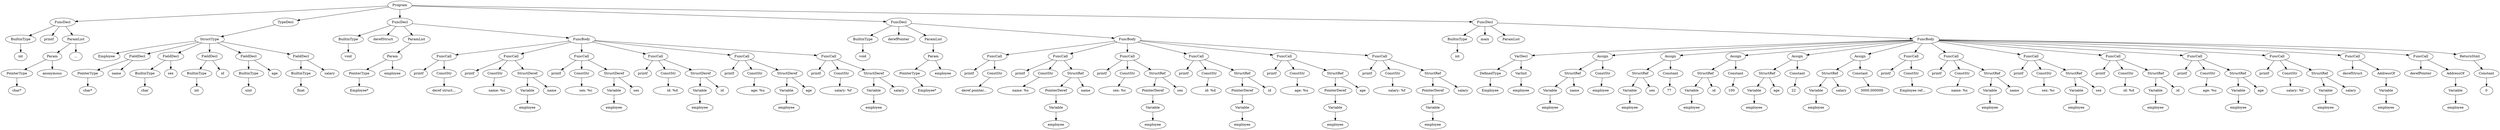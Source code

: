 digraph {
Program [label = Program]
Program -> FuncDecl_4939274224
FuncDecl_4939274224 [label = FuncDecl]
FuncDecl_4939274224 -> BuiltinType_4939274032
BuiltinType_4939274032 [label = BuiltinType]
"int_4939274032" [label = "int"]
BuiltinType_4939274032 -> "int_4939274032"
printf_4939274224[ label = printf]
FuncDecl_4939274224 -> printf_4939274224
FuncDecl_4939274224 -> ParamList_4939273888
ParamList_4939273888 [label = ParamList]
ParamList_4939273888 -> Param_4939273840
Param_4939273840 [label = Param]
Param_4939273840 -> PointerType_4939273776
PointerType_4939273776 [label = PointerType]
"char*_4939273776" [label = "char*"]
PointerType_4939273776 -> "char*_4939273776"
anonymous_4939273840 [label = anonymous]
Param_4939273840 -> anonymous_4939273840
"..._4939273888" [label = "..."]
ParamList_4939273888 -> "..._4939273888"
Program -> TypeDecl_4939047504
TypeDecl_4939047504 [label = TypeDecl]
TypeDecl_4939047504 -> StructType_4939275648
StructType_4939275648 [label = StructType]
"Employee_4939275648" [label = "Employee"]
StructType_4939275648 -> "Employee_4939275648"
StructType_4939275648 -> FieldDecl_4939274576
FieldDecl_4939274576 [label = FieldDecl]
FieldDecl_4939274576 -> PointerType_4939274416
PointerType_4939274416 [label = PointerType]
"char*_4939274416" [label = "char*"]
PointerType_4939274416 -> "char*_4939274416"
name_4939274576 [label = name]
FieldDecl_4939274576 -> name_4939274576
StructType_4939275648 -> FieldDecl_4939274768
FieldDecl_4939274768 [label = FieldDecl]
FieldDecl_4939274768 -> BuiltinType_4939274608
BuiltinType_4939274608 [label = BuiltinType]
"char_4939274608" [label = "char"]
BuiltinType_4939274608 -> "char_4939274608"
sex_4939274768 [label = sex]
FieldDecl_4939274768 -> sex_4939274768
StructType_4939275648 -> FieldDecl_4939275136
FieldDecl_4939275136 [label = FieldDecl]
FieldDecl_4939275136 -> BuiltinType_4939274800
BuiltinType_4939274800 [label = BuiltinType]
"int_4939274800" [label = "int"]
BuiltinType_4939274800 -> "int_4939274800"
id_4939275136 [label = id]
FieldDecl_4939275136 -> id_4939275136
StructType_4939275648 -> FieldDecl_4939275360
FieldDecl_4939275360 [label = FieldDecl]
FieldDecl_4939275360 -> BuiltinType_4939275200
BuiltinType_4939275200 [label = BuiltinType]
"uint_4939275200" [label = "uint"]
BuiltinType_4939275200 -> "uint_4939275200"
age_4939275360 [label = age]
FieldDecl_4939275360 -> age_4939275360
StructType_4939275648 -> FieldDecl_4939275552
FieldDecl_4939275552 [label = FieldDecl]
FieldDecl_4939275552 -> BuiltinType_4939275392
BuiltinType_4939275392 [label = BuiltinType]
"float_4939275392" [label = "float"]
BuiltinType_4939275392 -> "float_4939275392"
salary_4939275552 [label = salary]
FieldDecl_4939275552 -> salary_4939275552
Program -> FuncDecl_4939278304
FuncDecl_4939278304 [label = FuncDecl]
FuncDecl_4939278304 -> BuiltinType_4939275712
BuiltinType_4939275712 [label = BuiltinType]
"void_4939275712" [label = "void"]
BuiltinType_4939275712 -> "void_4939275712"
derefStruct_4939278304[ label = derefStruct]
FuncDecl_4939278304 -> derefStruct_4939278304
FuncDecl_4939278304 -> ParamList_4939276000
ParamList_4939276000 [label = ParamList]
ParamList_4939276000 -> Param_4939275952
Param_4939275952 [label = Param]
Param_4939275952 -> PointerType_4939275856
PointerType_4939275856 [label = PointerType]
"Employee*_4939275856" [label = "Employee*"]
PointerType_4939275856 -> "Employee*_4939275856"
employee_4939275952 [label = employee]
Param_4939275952 -> employee_4939275952
FuncDecl_4939278304 -> FuncBody_4939038576
FuncBody_4939038576 [label = FuncBody]
FuncBody_4939038576 -> FuncCall_4939276272
FuncCall_4939276272 [label = FuncCall]
printf_4939276272[ label = printf]
FuncCall_4939276272 -> printf_4939276272
FuncCall_4939276272 -> ConstStr_4939276144
ConstStr_4939276144 [label = ConstStr]
str_4939276144 [label = "deref struct..."]
ConstStr_4939276144 -> str_4939276144
FuncBody_4939038576 -> FuncCall_4939276656
FuncCall_4939276656 [label = FuncCall]
printf_4939276656[ label = printf]
FuncCall_4939276656 -> printf_4939276656
FuncCall_4939276656 -> ConstStr_4939276384
ConstStr_4939276384 [label = ConstStr]
str_4939276384 [label = "	name: %s"]
ConstStr_4939276384 -> str_4939276384
FuncCall_4939276656 -> StructDeref_4939276608
StructDeref_4939276608 [label = StructDeref]
StructDeref_4939276608 -> Variable_4939276544
Variable_4939276544 [label = Variable]
employee_4939276544 [label = employee]
Variable_4939276544 -> employee_4939276544
name_4939276608[ label = name]
StructDeref_4939276608 -> name_4939276608
FuncBody_4939038576 -> FuncCall_4939277040
FuncCall_4939277040 [label = FuncCall]
printf_4939277040[ label = printf]
FuncCall_4939277040 -> printf_4939277040
FuncCall_4939277040 -> ConstStr_4939276768
ConstStr_4939276768 [label = ConstStr]
str_4939276768 [label = "	sex: %c"]
ConstStr_4939276768 -> str_4939276768
FuncCall_4939277040 -> StructDeref_4939276992
StructDeref_4939276992 [label = StructDeref]
StructDeref_4939276992 -> Variable_4939276928
Variable_4939276928 [label = Variable]
employee_4939276928 [label = employee]
Variable_4939276928 -> employee_4939276928
sex_4939276992[ label = sex]
StructDeref_4939276992 -> sex_4939276992
FuncBody_4939038576 -> FuncCall_4939277456
FuncCall_4939277456 [label = FuncCall]
printf_4939277456[ label = printf]
FuncCall_4939277456 -> printf_4939277456
FuncCall_4939277456 -> ConstStr_4939277184
ConstStr_4939277184 [label = ConstStr]
str_4939277184 [label = "	id: %d"]
ConstStr_4939277184 -> str_4939277184
FuncCall_4939277456 -> StructDeref_4939277408
StructDeref_4939277408 [label = StructDeref]
StructDeref_4939277408 -> Variable_4939277344
Variable_4939277344 [label = Variable]
employee_4939277344 [label = employee]
Variable_4939277344 -> employee_4939277344
id_4939277408[ label = id]
StructDeref_4939277408 -> id_4939277408
FuncBody_4939038576 -> FuncCall_4939277840
FuncCall_4939277840 [label = FuncCall]
printf_4939277840[ label = printf]
FuncCall_4939277840 -> printf_4939277840
FuncCall_4939277840 -> ConstStr_4939277568
ConstStr_4939277568 [label = ConstStr]
str_4939277568 [label = "	age: %u"]
ConstStr_4939277568 -> str_4939277568
FuncCall_4939277840 -> StructDeref_4939277792
StructDeref_4939277792 [label = StructDeref]
StructDeref_4939277792 -> Variable_4939277728
Variable_4939277728 [label = Variable]
employee_4939277728 [label = employee]
Variable_4939277728 -> employee_4939277728
age_4939277792[ label = age]
StructDeref_4939277792 -> age_4939277792
FuncBody_4939038576 -> FuncCall_4939278256
FuncCall_4939278256 [label = FuncCall]
printf_4939278256[ label = printf]
FuncCall_4939278256 -> printf_4939278256
FuncCall_4939278256 -> ConstStr_4939277984
ConstStr_4939277984 [label = ConstStr]
str_4939277984 [label = "	salary: %f"]
ConstStr_4939277984 -> str_4939277984
FuncCall_4939278256 -> StructDeref_4939278208
StructDeref_4939278208 [label = StructDeref]
StructDeref_4939278208 -> Variable_4939278144
Variable_4939278144 [label = Variable]
employee_4939278144 [label = employee]
Variable_4939278144 -> employee_4939278144
salary_4939278208[ label = salary]
StructDeref_4939278208 -> salary_4939278208
Program -> FuncDecl_4939281168
FuncDecl_4939281168 [label = FuncDecl]
FuncDecl_4939281168 -> BuiltinType_4939278400
BuiltinType_4939278400 [label = BuiltinType]
"void_4939278400" [label = "void"]
BuiltinType_4939278400 -> "void_4939278400"
derefPointer_4939281168[ label = derefPointer]
FuncDecl_4939281168 -> derefPointer_4939281168
FuncDecl_4939281168 -> ParamList_4939278720
ParamList_4939278720 [label = ParamList]
ParamList_4939278720 -> Param_4939278672
Param_4939278672 [label = Param]
Param_4939278672 -> PointerType_4939278576
PointerType_4939278576 [label = PointerType]
"Employee*_4939278576" [label = "Employee*"]
PointerType_4939278576 -> "Employee*_4939278576"
employee_4939278672 [label = employee]
Param_4939278672 -> employee_4939278672
FuncDecl_4939281168 -> FuncBody_4938817264
FuncBody_4938817264 [label = FuncBody]
FuncBody_4938817264 -> FuncCall_4939278992
FuncCall_4939278992 [label = FuncCall]
printf_4939278992[ label = printf]
FuncCall_4939278992 -> printf_4939278992
FuncCall_4939278992 -> ConstStr_4939278864
ConstStr_4939278864 [label = ConstStr]
str_4939278864 [label = "deref pointer..."]
ConstStr_4939278864 -> str_4939278864
FuncBody_4938817264 -> FuncCall_4939279408
FuncCall_4939279408 [label = FuncCall]
printf_4939279408[ label = printf]
FuncCall_4939279408 -> printf_4939279408
FuncCall_4939279408 -> ConstStr_4939279104
ConstStr_4939279104 [label = ConstStr]
str_4939279104 [label = "	name: %s"]
ConstStr_4939279104 -> str_4939279104
FuncCall_4939279408 -> StructRef_4939279344
StructRef_4939279344 [label = StructRef]
StructRef_4939279344 -> PointerDeref_4939279296
PointerDeref_4939279296 [label = PointerDeref]
PointerDeref_4939279296 -> Variable_4939279264
Variable_4939279264 [label = Variable]
employee_4939279264 [label = employee]
Variable_4939279264 -> employee_4939279264
name_4939279344[ label = name]
StructRef_4939279344 -> name_4939279344
FuncBody_4938817264 -> FuncCall_4939279824
FuncCall_4939279824 [label = FuncCall]
printf_4939279824[ label = printf]
FuncCall_4939279824 -> printf_4939279824
FuncCall_4939279824 -> ConstStr_4939279520
ConstStr_4939279520 [label = ConstStr]
str_4939279520 [label = "	sex: %c"]
ConstStr_4939279520 -> str_4939279520
FuncCall_4939279824 -> StructRef_4939279760
StructRef_4939279760 [label = StructRef]
StructRef_4939279760 -> PointerDeref_4939279712
PointerDeref_4939279712 [label = PointerDeref]
PointerDeref_4939279712 -> Variable_4939279680
Variable_4939279680 [label = Variable]
employee_4939279680 [label = employee]
Variable_4939279680 -> employee_4939279680
sex_4939279760[ label = sex]
StructRef_4939279760 -> sex_4939279760
FuncBody_4938817264 -> FuncCall_4939280256
FuncCall_4939280256 [label = FuncCall]
printf_4939280256[ label = printf]
FuncCall_4939280256 -> printf_4939280256
FuncCall_4939280256 -> ConstStr_4939279968
ConstStr_4939279968 [label = ConstStr]
str_4939279968 [label = "	id: %d"]
ConstStr_4939279968 -> str_4939279968
FuncCall_4939280256 -> StructRef_4939280192
StructRef_4939280192 [label = StructRef]
StructRef_4939280192 -> PointerDeref_4938817168
PointerDeref_4938817168 [label = PointerDeref]
PointerDeref_4938817168 -> Variable_4939280128
Variable_4939280128 [label = Variable]
employee_4939280128 [label = employee]
Variable_4939280128 -> employee_4939280128
id_4939280192[ label = id]
StructRef_4939280192 -> id_4939280192
FuncBody_4938817264 -> FuncCall_4939280672
FuncCall_4939280672 [label = FuncCall]
printf_4939280672[ label = printf]
FuncCall_4939280672 -> printf_4939280672
FuncCall_4939280672 -> ConstStr_4939280368
ConstStr_4939280368 [label = ConstStr]
str_4939280368 [label = "	age: %u"]
ConstStr_4939280368 -> str_4939280368
FuncCall_4939280672 -> StructRef_4939280608
StructRef_4939280608 [label = StructRef]
StructRef_4939280608 -> PointerDeref_4939280560
PointerDeref_4939280560 [label = PointerDeref]
PointerDeref_4939280560 -> Variable_4939280528
Variable_4939280528 [label = Variable]
employee_4939280528 [label = employee]
Variable_4939280528 -> employee_4939280528
age_4939280608[ label = age]
StructRef_4939280608 -> age_4939280608
FuncBody_4938817264 -> FuncCall_4939281120
FuncCall_4939281120 [label = FuncCall]
printf_4939281120[ label = printf]
FuncCall_4939281120 -> printf_4939281120
FuncCall_4939281120 -> ConstStr_4939280816
ConstStr_4939280816 [label = ConstStr]
str_4939280816 [label = "	salary: %f"]
ConstStr_4939280816 -> str_4939280816
FuncCall_4939281120 -> StructRef_4939281056
StructRef_4939281056 [label = StructRef]
StructRef_4939281056 -> PointerDeref_4939281008
PointerDeref_4939281008 [label = PointerDeref]
PointerDeref_4939281008 -> Variable_4939280976
Variable_4939280976 [label = Variable]
employee_4939280976 [label = employee]
Variable_4939280976 -> employee_4939280976
salary_4939281056[ label = salary]
StructRef_4939281056 -> salary_4939281056
Program -> FuncDecl_4939286336
FuncDecl_4939286336 [label = FuncDecl]
FuncDecl_4939286336 -> BuiltinType_4939281232
BuiltinType_4939281232 [label = BuiltinType]
"int_4939281232" [label = "int"]
BuiltinType_4939281232 -> "int_4939281232"
main_4939286336[ label = main]
FuncDecl_4939286336 -> main_4939286336
FuncDecl_4939286336 -> ParamList_4939281328
ParamList_4939281328 [label = ParamList]
FuncDecl_4939286336 -> FuncBody_4939286320
FuncBody_4939286320 [label = FuncBody]
FuncBody_4939286320 -> VarDecl_4939281616
VarDecl_4939281616 [label = VarDecl]
VarDecl_4939281616 -> DefinedType_4939281472
DefinedType_4939281472 [label = DefinedType]
"Employee_4939281472" [label = "Employee"]
DefinedType_4939281472 -> "Employee_4939281472"
VarDecl_4939281616 -> VarInit_4939281520
VarInit_4939281520 [label = VarInit]
employee_4939281520 [label = employee]
VarInit_4939281520 -> employee_4939281520
FuncBody_4939286320 -> Assign_4939281936
Assign_4939281936 [label = Assign]
Assign_4939281936 -> StructRef_4939281760
StructRef_4939281760 [label = StructRef]
StructRef_4939281760 -> Variable_4939281696
Variable_4939281696 [label = Variable]
employee_4939281696 [label = employee]
Variable_4939281696 -> employee_4939281696
name_4939281760[ label = name]
StructRef_4939281760 -> name_4939281760
Assign_4939281936 -> ConstStr_4939281840
ConstStr_4939281840 [label = ConstStr]
str_4939281840 [label = "employee"]
ConstStr_4939281840 -> str_4939281840
FuncBody_4939286320 -> Assign_4939282192
Assign_4939282192 [label = Assign]
Assign_4939282192 -> StructRef_4939282080
StructRef_4939282080 [label = StructRef]
StructRef_4939282080 -> Variable_4939282016
Variable_4939282016 [label = Variable]
employee_4939282016 [label = employee]
Variable_4939282016 -> employee_4939282016
sex_4939282080[ label = sex]
StructRef_4939282080 -> sex_4939282080
Assign_4939282192 -> Constant_4939282128
Constant_4939282128 [label = Constant]
char_4939282128 [label = "77"]
Constant_4939282128 -> char_4939282128
FuncBody_4939286320 -> Assign_4939282464
Assign_4939282464 [label = Assign]
Assign_4939282464 -> StructRef_4939282352
StructRef_4939282352 [label = StructRef]
StructRef_4939282352 -> Variable_4939282288
Variable_4939282288 [label = Variable]
employee_4939282288 [label = employee]
Variable_4939282288 -> employee_4939282288
id_4939282352[ label = id]
StructRef_4939282352 -> id_4939282352
Assign_4939282464 -> Constant_4939282400
Constant_4939282400 [label = Constant]
int_4939282400 [label = "100"]
Constant_4939282400 -> int_4939282400
FuncBody_4939286320 -> Assign_4939282704
Assign_4939282704 [label = Assign]
Assign_4939282704 -> StructRef_4939282592
StructRef_4939282592 [label = StructRef]
StructRef_4939282592 -> Variable_4939282528
Variable_4939282528 [label = Variable]
employee_4939282528 [label = employee]
Variable_4939282528 -> employee_4939282528
age_4939282592[ label = age]
StructRef_4939282592 -> age_4939282592
Assign_4939282704 -> Constant_4939282640
Constant_4939282640 [label = Constant]
int_4939282640 [label = "22"]
Constant_4939282640 -> int_4939282640
FuncBody_4939286320 -> Assign_4939283504
Assign_4939283504 [label = Assign]
Assign_4939283504 -> StructRef_4939282864
StructRef_4939282864 [label = StructRef]
StructRef_4939282864 -> Variable_4939282800
Variable_4939282800 [label = Variable]
employee_4939282800 [label = employee]
Variable_4939282800 -> employee_4939282800
salary_4939282864[ label = salary]
StructRef_4939282864 -> salary_4939282864
Assign_4939283504 -> Constant_4939283440
Constant_4939283440 [label = Constant]
double_4939283440 [label = "3000.000000"]
Constant_4939283440 -> double_4939283440
FuncBody_4939286320 -> FuncCall_4939283728
FuncCall_4939283728 [label = FuncCall]
printf_4939283728[ label = printf]
FuncCall_4939283728 -> printf_4939283728
FuncCall_4939283728 -> ConstStr_4939283600
ConstStr_4939283600 [label = ConstStr]
str_4939283600 [label = "Employee ref..."]
ConstStr_4939283600 -> str_4939283600
FuncBody_4939286320 -> FuncCall_4939284128
FuncCall_4939284128 [label = FuncCall]
printf_4939284128[ label = printf]
FuncCall_4939284128 -> printf_4939284128
FuncCall_4939284128 -> ConstStr_4939283840
ConstStr_4939283840 [label = ConstStr]
str_4939283840 [label = "	name: %s"]
ConstStr_4939283840 -> str_4939283840
FuncCall_4939284128 -> StructRef_4939284064
StructRef_4939284064 [label = StructRef]
StructRef_4939284064 -> Variable_4939284000
Variable_4939284000 [label = Variable]
employee_4939284000 [label = employee]
Variable_4939284000 -> employee_4939284000
name_4939284064[ label = name]
StructRef_4939284064 -> name_4939284064
FuncBody_4939286320 -> FuncCall_4939284528
FuncCall_4939284528 [label = FuncCall]
printf_4939284528[ label = printf]
FuncCall_4939284528 -> printf_4939284528
FuncCall_4939284528 -> ConstStr_4939284240
ConstStr_4939284240 [label = ConstStr]
str_4939284240 [label = "	sex: %c"]
ConstStr_4939284240 -> str_4939284240
FuncCall_4939284528 -> StructRef_4939284464
StructRef_4939284464 [label = StructRef]
StructRef_4939284464 -> Variable_4939284400
Variable_4939284400 [label = Variable]
employee_4939284400 [label = employee]
Variable_4939284400 -> employee_4939284400
sex_4939284464[ label = sex]
StructRef_4939284464 -> sex_4939284464
FuncBody_4939286320 -> FuncCall_4939282736
FuncCall_4939282736 [label = FuncCall]
printf_4939282736[ label = printf]
FuncCall_4939282736 -> printf_4939282736
FuncCall_4939282736 -> ConstStr_4939284768
ConstStr_4939284768 [label = ConstStr]
str_4939284768 [label = "	id: %d"]
ConstStr_4939284768 -> str_4939284768
FuncCall_4939282736 -> StructRef_4939284992
StructRef_4939284992 [label = StructRef]
StructRef_4939284992 -> Variable_4939284928
Variable_4939284928 [label = Variable]
employee_4939284928 [label = employee]
Variable_4939284928 -> employee_4939284928
id_4939284992[ label = id]
StructRef_4939284992 -> id_4939284992
FuncBody_4939286320 -> FuncCall_4939285392
FuncCall_4939285392 [label = FuncCall]
printf_4939285392[ label = printf]
FuncCall_4939285392 -> printf_4939285392
FuncCall_4939285392 -> ConstStr_4939285120
ConstStr_4939285120 [label = ConstStr]
str_4939285120 [label = "	age: %u"]
ConstStr_4939285120 -> str_4939285120
FuncCall_4939285392 -> StructRef_4939285344
StructRef_4939285344 [label = StructRef]
StructRef_4939285344 -> Variable_4939285280
Variable_4939285280 [label = Variable]
employee_4939285280 [label = employee]
Variable_4939285280 -> employee_4939285280
age_4939285344[ label = age]
StructRef_4939285344 -> age_4939285344
FuncBody_4939286320 -> FuncCall_4939285792
FuncCall_4939285792 [label = FuncCall]
printf_4939285792[ label = printf]
FuncCall_4939285792 -> printf_4939285792
FuncCall_4939285792 -> ConstStr_4939285504
ConstStr_4939285504 [label = ConstStr]
str_4939285504 [label = "	salary: %f"]
ConstStr_4939285504 -> str_4939285504
FuncCall_4939285792 -> StructRef_4939285728
StructRef_4939285728 [label = StructRef]
StructRef_4939285728 -> Variable_4939285664
Variable_4939285664 [label = Variable]
employee_4939285664 [label = employee]
Variable_4939285664 -> employee_4939285664
salary_4939285728[ label = salary]
StructRef_4939285728 -> salary_4939285728
FuncBody_4939286320 -> FuncCall_4939285984
FuncCall_4939285984 [label = FuncCall]
derefStruct_4939285984[ label = derefStruct]
FuncCall_4939285984 -> derefStruct_4939285984
FuncCall_4939285984 -> AddressOf_4939281648
AddressOf_4939281648 [label = AddressOf]
AddressOf_4939281648 -> Variable_4939285904
Variable_4939285904 [label = Variable]
employee_4939285904 [label = employee]
Variable_4939285904 -> employee_4939285904
FuncBody_4939286320 -> FuncCall_4939286192
FuncCall_4939286192 [label = FuncCall]
derefPointer_4939286192[ label = derefPointer]
FuncCall_4939286192 -> derefPointer_4939286192
FuncCall_4939286192 -> AddressOf_4939286128
AddressOf_4939286128 [label = AddressOf]
AddressOf_4939286128 -> Variable_4939286096
Variable_4939286096 [label = Variable]
employee_4939286096 [label = employee]
Variable_4939286096 -> employee_4939286096
FuncBody_4939286320 -> ReturnStmt_4939286304
ReturnStmt_4939286304 [label = ReturnStmt]
ReturnStmt_4939286304 -> Constant_4939286240
Constant_4939286240 [label = Constant]
int_4939286240 [label = "0"]
Constant_4939286240 -> int_4939286240
}
